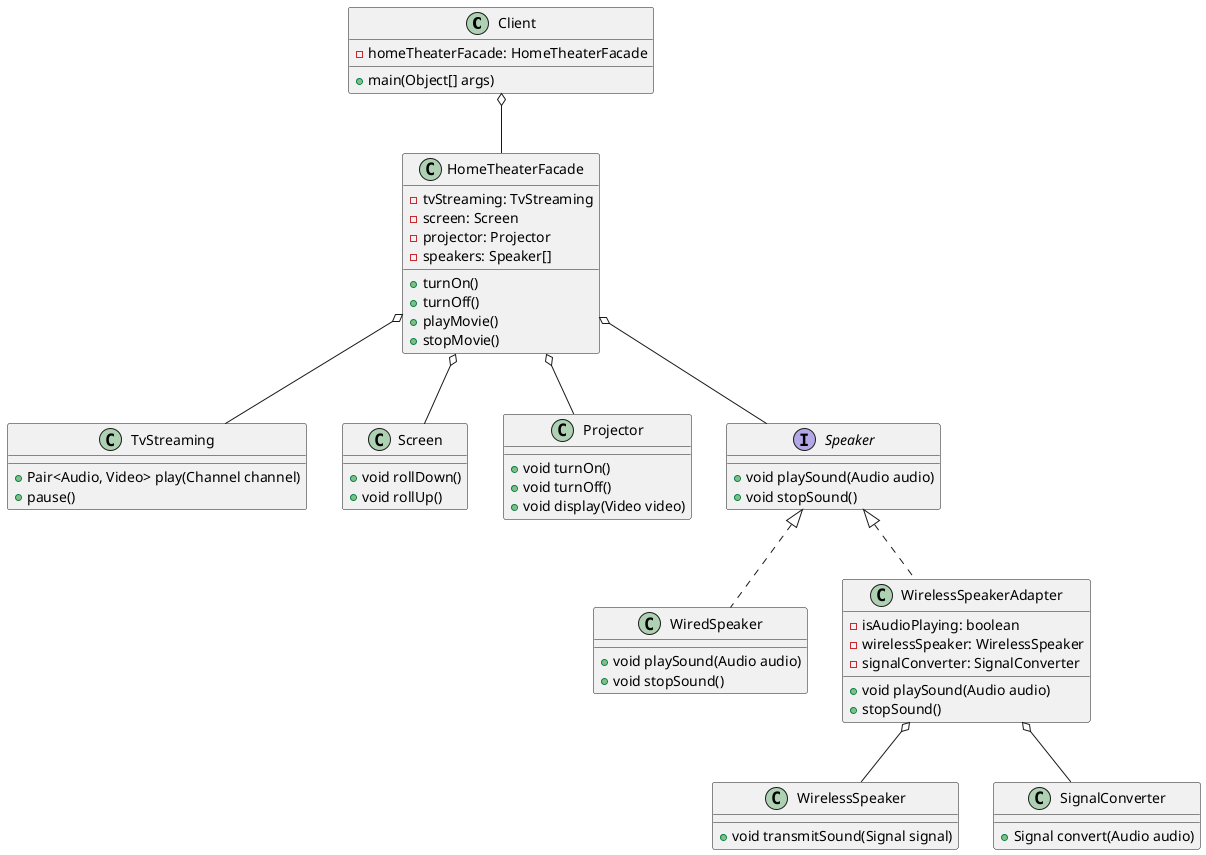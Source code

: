 @startuml

class Client {
    - homeTheaterFacade: HomeTheaterFacade
    + main(Object[] args)
}

class HomeTheaterFacade {
    - tvStreaming: TvStreaming
    - screen: Screen
    - projector: Projector
    - speakers: Speaker[]
    + turnOn()
    + turnOff()
    + playMovie()
    + stopMovie()
}

class TvStreaming {
    + Pair<Audio, Video> play(Channel channel)
    + pause()
}

class Screen {
    + void rollDown()
    + void rollUp()
}

class Projector {
    + void turnOn()
    + void turnOff()
    + void display(Video video)
}

interface Speaker {
    + void playSound(Audio audio)
    + void stopSound()
}

class WiredSpeaker {
    + void playSound(Audio audio)
    + void stopSound()
}

class WirelessSpeaker {
    + void transmitSound(Signal signal)
}

class WirelessSpeakerAdapter {
    - isAudioPlaying: boolean
    - wirelessSpeaker: WirelessSpeaker
    - signalConverter: SignalConverter 
    + void playSound(Audio audio)
    + stopSound()
}

class SignalConverter {
    + Signal convert(Audio audio)
}

Client o-- HomeTheaterFacade

HomeTheaterFacade o-- TvStreaming
HomeTheaterFacade o-- Screen
HomeTheaterFacade o-- Projector
HomeTheaterFacade o-- Speaker

WirelessSpeakerAdapter o-- WirelessSpeaker
WirelessSpeakerAdapter o-- SignalConverter

Speaker <|.. WiredSpeaker
Speaker <|.. WirelessSpeakerAdapter

@enduml
